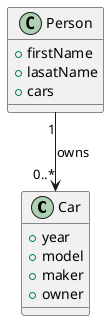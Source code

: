 @startuml
'https://plantuml.com/class-diagram

class Car {
    +year
    +model
    +maker
    +owner
}

class Person {
    +firstName
    +lasatName
    +cars
}

Person "1"--> "0..*" Car : owns

@enduml
